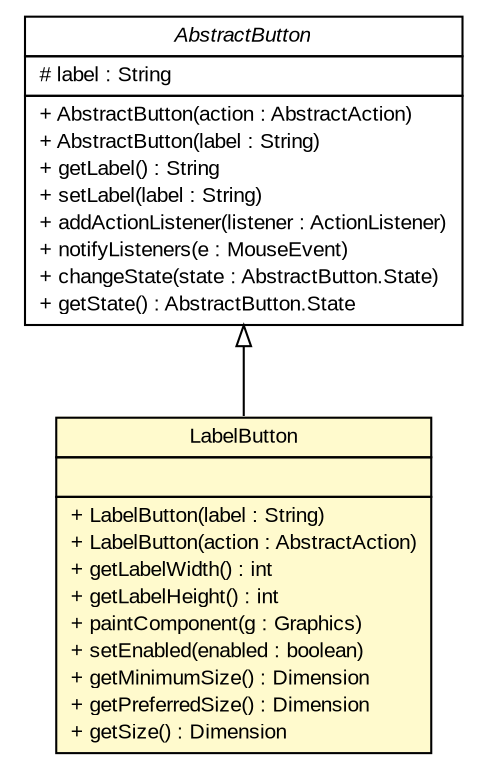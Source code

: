 #!/usr/local/bin/dot
#
# Class diagram 
# Generated by UMLGraph version R5_6 (http://www.umlgraph.org/)
#

digraph G {
	edge [fontname="arial",fontsize=10,labelfontname="arial",labelfontsize=10];
	node [fontname="arial",fontsize=10,shape=plaintext];
	nodesep=0.25;
	ranksep=0.5;
	// com.github.tilastokeskus.matertis.ui.LabelButton
	c2577 [label=<<table title="com.github.tilastokeskus.matertis.ui.LabelButton" border="0" cellborder="1" cellspacing="0" cellpadding="2" port="p" bgcolor="lemonChiffon" href="./LabelButton.html">
		<tr><td><table border="0" cellspacing="0" cellpadding="1">
<tr><td align="center" balign="center"> LabelButton </td></tr>
		</table></td></tr>
		<tr><td><table border="0" cellspacing="0" cellpadding="1">
<tr><td align="left" balign="left">  </td></tr>
		</table></td></tr>
		<tr><td><table border="0" cellspacing="0" cellpadding="1">
<tr><td align="left" balign="left"> + LabelButton(label : String) </td></tr>
<tr><td align="left" balign="left"> + LabelButton(action : AbstractAction) </td></tr>
<tr><td align="left" balign="left"> + getLabelWidth() : int </td></tr>
<tr><td align="left" balign="left"> + getLabelHeight() : int </td></tr>
<tr><td align="left" balign="left"> + paintComponent(g : Graphics) </td></tr>
<tr><td align="left" balign="left"> + setEnabled(enabled : boolean) </td></tr>
<tr><td align="left" balign="left"> + getMinimumSize() : Dimension </td></tr>
<tr><td align="left" balign="left"> + getPreferredSize() : Dimension </td></tr>
<tr><td align="left" balign="left"> + getSize() : Dimension </td></tr>
		</table></td></tr>
		</table>>, URL="./LabelButton.html", fontname="arial", fontcolor="black", fontsize=10.0];
	// com.github.tilastokeskus.matertis.ui.AbstractButton
	c2586 [label=<<table title="com.github.tilastokeskus.matertis.ui.AbstractButton" border="0" cellborder="1" cellspacing="0" cellpadding="2" port="p" href="./AbstractButton.html">
		<tr><td><table border="0" cellspacing="0" cellpadding="1">
<tr><td align="center" balign="center"><font face="arial italic"> AbstractButton </font></td></tr>
		</table></td></tr>
		<tr><td><table border="0" cellspacing="0" cellpadding="1">
<tr><td align="left" balign="left"> # label : String </td></tr>
		</table></td></tr>
		<tr><td><table border="0" cellspacing="0" cellpadding="1">
<tr><td align="left" balign="left"> + AbstractButton(action : AbstractAction) </td></tr>
<tr><td align="left" balign="left"> + AbstractButton(label : String) </td></tr>
<tr><td align="left" balign="left"> + getLabel() : String </td></tr>
<tr><td align="left" balign="left"> + setLabel(label : String) </td></tr>
<tr><td align="left" balign="left"> + addActionListener(listener : ActionListener) </td></tr>
<tr><td align="left" balign="left"> + notifyListeners(e : MouseEvent) </td></tr>
<tr><td align="left" balign="left"> + changeState(state : AbstractButton.State) </td></tr>
<tr><td align="left" balign="left"> + getState() : AbstractButton.State </td></tr>
		</table></td></tr>
		</table>>, URL="./AbstractButton.html", fontname="arial", fontcolor="black", fontsize=10.0];
	//com.github.tilastokeskus.matertis.ui.LabelButton extends com.github.tilastokeskus.matertis.ui.AbstractButton
	c2586:p -> c2577:p [dir=back,arrowtail=empty];
}

